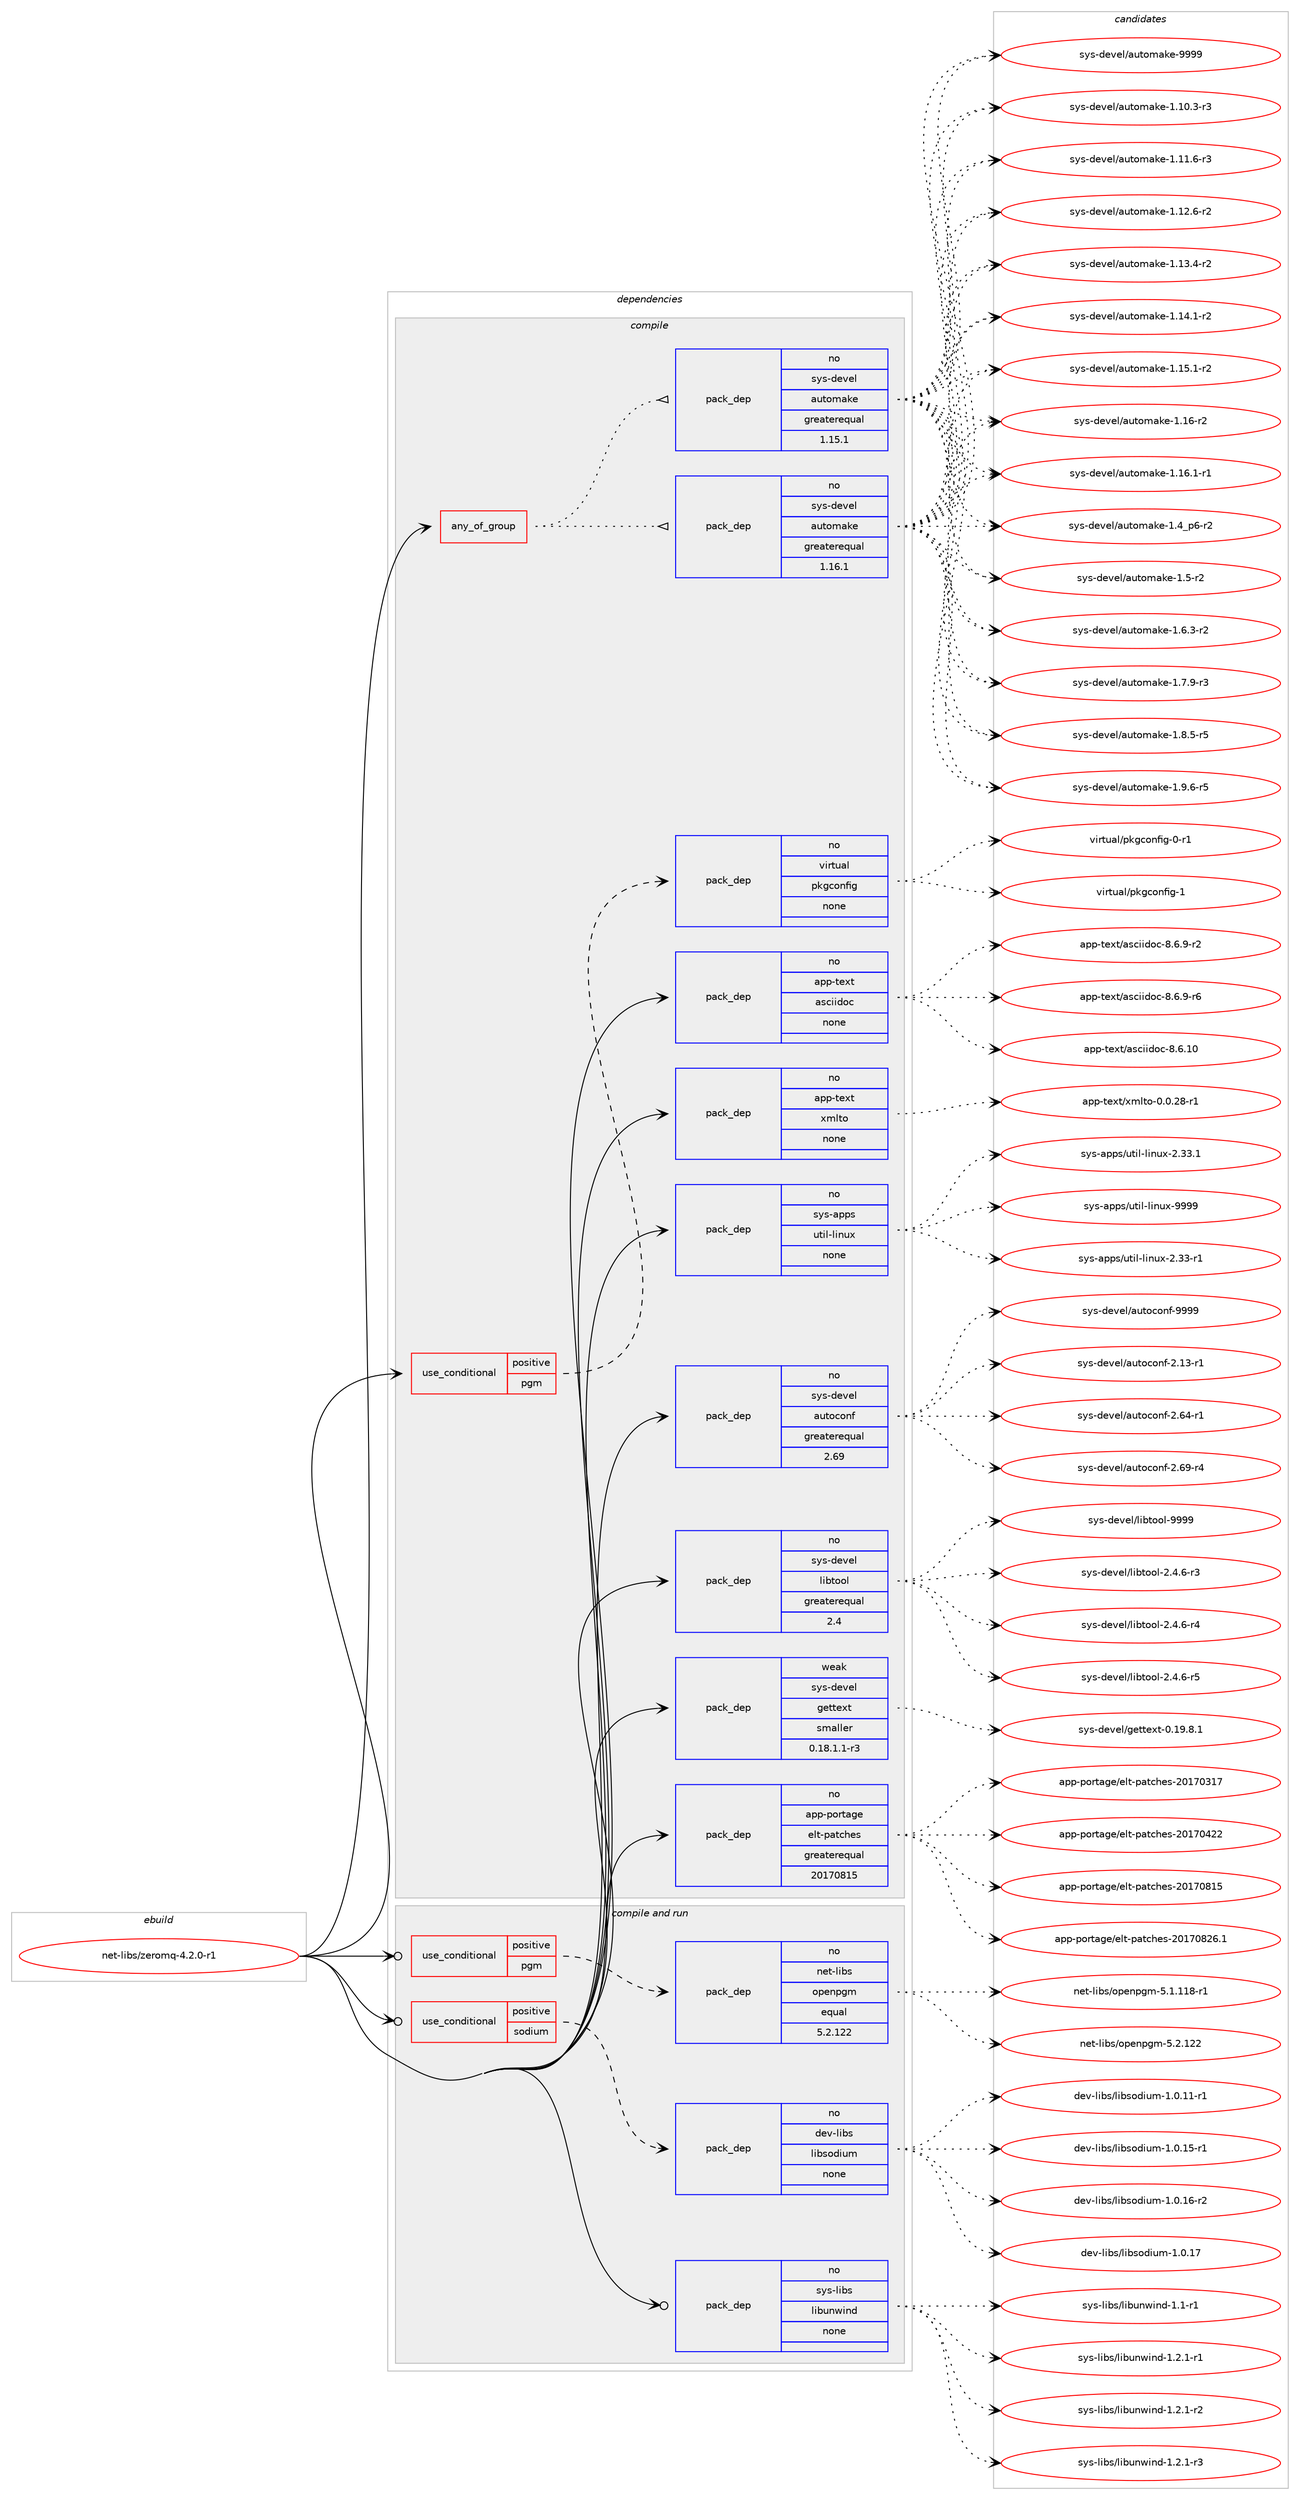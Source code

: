 digraph prolog {

# *************
# Graph options
# *************

newrank=true;
concentrate=true;
compound=true;
graph [rankdir=LR,fontname=Helvetica,fontsize=10,ranksep=1.5];#, ranksep=2.5, nodesep=0.2];
edge  [arrowhead=vee];
node  [fontname=Helvetica,fontsize=10];

# **********
# The ebuild
# **********

subgraph cluster_leftcol {
color=gray;
rank=same;
label=<<i>ebuild</i>>;
id [label="net-libs/zeromq-4.2.0-r1", color=red, width=4, href="../net-libs/zeromq-4.2.0-r1.svg"];
}

# ****************
# The dependencies
# ****************

subgraph cluster_midcol {
color=gray;
label=<<i>dependencies</i>>;
subgraph cluster_compile {
fillcolor="#eeeeee";
style=filled;
label=<<i>compile</i>>;
subgraph any26229 {
dependency1662692 [label=<<TABLE BORDER="0" CELLBORDER="1" CELLSPACING="0" CELLPADDING="4"><TR><TD CELLPADDING="10">any_of_group</TD></TR></TABLE>>, shape=none, color=red];subgraph pack1188719 {
dependency1662693 [label=<<TABLE BORDER="0" CELLBORDER="1" CELLSPACING="0" CELLPADDING="4" WIDTH="220"><TR><TD ROWSPAN="6" CELLPADDING="30">pack_dep</TD></TR><TR><TD WIDTH="110">no</TD></TR><TR><TD>sys-devel</TD></TR><TR><TD>automake</TD></TR><TR><TD>greaterequal</TD></TR><TR><TD>1.16.1</TD></TR></TABLE>>, shape=none, color=blue];
}
dependency1662692:e -> dependency1662693:w [weight=20,style="dotted",arrowhead="oinv"];
subgraph pack1188720 {
dependency1662694 [label=<<TABLE BORDER="0" CELLBORDER="1" CELLSPACING="0" CELLPADDING="4" WIDTH="220"><TR><TD ROWSPAN="6" CELLPADDING="30">pack_dep</TD></TR><TR><TD WIDTH="110">no</TD></TR><TR><TD>sys-devel</TD></TR><TR><TD>automake</TD></TR><TR><TD>greaterequal</TD></TR><TR><TD>1.15.1</TD></TR></TABLE>>, shape=none, color=blue];
}
dependency1662692:e -> dependency1662694:w [weight=20,style="dotted",arrowhead="oinv"];
}
id:e -> dependency1662692:w [weight=20,style="solid",arrowhead="vee"];
subgraph cond446956 {
dependency1662695 [label=<<TABLE BORDER="0" CELLBORDER="1" CELLSPACING="0" CELLPADDING="4"><TR><TD ROWSPAN="3" CELLPADDING="10">use_conditional</TD></TR><TR><TD>positive</TD></TR><TR><TD>pgm</TD></TR></TABLE>>, shape=none, color=red];
subgraph pack1188721 {
dependency1662696 [label=<<TABLE BORDER="0" CELLBORDER="1" CELLSPACING="0" CELLPADDING="4" WIDTH="220"><TR><TD ROWSPAN="6" CELLPADDING="30">pack_dep</TD></TR><TR><TD WIDTH="110">no</TD></TR><TR><TD>virtual</TD></TR><TR><TD>pkgconfig</TD></TR><TR><TD>none</TD></TR><TR><TD></TD></TR></TABLE>>, shape=none, color=blue];
}
dependency1662695:e -> dependency1662696:w [weight=20,style="dashed",arrowhead="vee"];
}
id:e -> dependency1662695:w [weight=20,style="solid",arrowhead="vee"];
subgraph pack1188722 {
dependency1662697 [label=<<TABLE BORDER="0" CELLBORDER="1" CELLSPACING="0" CELLPADDING="4" WIDTH="220"><TR><TD ROWSPAN="6" CELLPADDING="30">pack_dep</TD></TR><TR><TD WIDTH="110">no</TD></TR><TR><TD>app-portage</TD></TR><TR><TD>elt-patches</TD></TR><TR><TD>greaterequal</TD></TR><TR><TD>20170815</TD></TR></TABLE>>, shape=none, color=blue];
}
id:e -> dependency1662697:w [weight=20,style="solid",arrowhead="vee"];
subgraph pack1188723 {
dependency1662698 [label=<<TABLE BORDER="0" CELLBORDER="1" CELLSPACING="0" CELLPADDING="4" WIDTH="220"><TR><TD ROWSPAN="6" CELLPADDING="30">pack_dep</TD></TR><TR><TD WIDTH="110">no</TD></TR><TR><TD>app-text</TD></TR><TR><TD>asciidoc</TD></TR><TR><TD>none</TD></TR><TR><TD></TD></TR></TABLE>>, shape=none, color=blue];
}
id:e -> dependency1662698:w [weight=20,style="solid",arrowhead="vee"];
subgraph pack1188724 {
dependency1662699 [label=<<TABLE BORDER="0" CELLBORDER="1" CELLSPACING="0" CELLPADDING="4" WIDTH="220"><TR><TD ROWSPAN="6" CELLPADDING="30">pack_dep</TD></TR><TR><TD WIDTH="110">no</TD></TR><TR><TD>app-text</TD></TR><TR><TD>xmlto</TD></TR><TR><TD>none</TD></TR><TR><TD></TD></TR></TABLE>>, shape=none, color=blue];
}
id:e -> dependency1662699:w [weight=20,style="solid",arrowhead="vee"];
subgraph pack1188725 {
dependency1662700 [label=<<TABLE BORDER="0" CELLBORDER="1" CELLSPACING="0" CELLPADDING="4" WIDTH="220"><TR><TD ROWSPAN="6" CELLPADDING="30">pack_dep</TD></TR><TR><TD WIDTH="110">no</TD></TR><TR><TD>sys-apps</TD></TR><TR><TD>util-linux</TD></TR><TR><TD>none</TD></TR><TR><TD></TD></TR></TABLE>>, shape=none, color=blue];
}
id:e -> dependency1662700:w [weight=20,style="solid",arrowhead="vee"];
subgraph pack1188726 {
dependency1662701 [label=<<TABLE BORDER="0" CELLBORDER="1" CELLSPACING="0" CELLPADDING="4" WIDTH="220"><TR><TD ROWSPAN="6" CELLPADDING="30">pack_dep</TD></TR><TR><TD WIDTH="110">no</TD></TR><TR><TD>sys-devel</TD></TR><TR><TD>autoconf</TD></TR><TR><TD>greaterequal</TD></TR><TR><TD>2.69</TD></TR></TABLE>>, shape=none, color=blue];
}
id:e -> dependency1662701:w [weight=20,style="solid",arrowhead="vee"];
subgraph pack1188727 {
dependency1662702 [label=<<TABLE BORDER="0" CELLBORDER="1" CELLSPACING="0" CELLPADDING="4" WIDTH="220"><TR><TD ROWSPAN="6" CELLPADDING="30">pack_dep</TD></TR><TR><TD WIDTH="110">no</TD></TR><TR><TD>sys-devel</TD></TR><TR><TD>libtool</TD></TR><TR><TD>greaterequal</TD></TR><TR><TD>2.4</TD></TR></TABLE>>, shape=none, color=blue];
}
id:e -> dependency1662702:w [weight=20,style="solid",arrowhead="vee"];
subgraph pack1188728 {
dependency1662703 [label=<<TABLE BORDER="0" CELLBORDER="1" CELLSPACING="0" CELLPADDING="4" WIDTH="220"><TR><TD ROWSPAN="6" CELLPADDING="30">pack_dep</TD></TR><TR><TD WIDTH="110">weak</TD></TR><TR><TD>sys-devel</TD></TR><TR><TD>gettext</TD></TR><TR><TD>smaller</TD></TR><TR><TD>0.18.1.1-r3</TD></TR></TABLE>>, shape=none, color=blue];
}
id:e -> dependency1662703:w [weight=20,style="solid",arrowhead="vee"];
}
subgraph cluster_compileandrun {
fillcolor="#eeeeee";
style=filled;
label=<<i>compile and run</i>>;
subgraph cond446957 {
dependency1662704 [label=<<TABLE BORDER="0" CELLBORDER="1" CELLSPACING="0" CELLPADDING="4"><TR><TD ROWSPAN="3" CELLPADDING="10">use_conditional</TD></TR><TR><TD>positive</TD></TR><TR><TD>pgm</TD></TR></TABLE>>, shape=none, color=red];
subgraph pack1188729 {
dependency1662705 [label=<<TABLE BORDER="0" CELLBORDER="1" CELLSPACING="0" CELLPADDING="4" WIDTH="220"><TR><TD ROWSPAN="6" CELLPADDING="30">pack_dep</TD></TR><TR><TD WIDTH="110">no</TD></TR><TR><TD>net-libs</TD></TR><TR><TD>openpgm</TD></TR><TR><TD>equal</TD></TR><TR><TD>5.2.122</TD></TR></TABLE>>, shape=none, color=blue];
}
dependency1662704:e -> dependency1662705:w [weight=20,style="dashed",arrowhead="vee"];
}
id:e -> dependency1662704:w [weight=20,style="solid",arrowhead="odotvee"];
subgraph cond446958 {
dependency1662706 [label=<<TABLE BORDER="0" CELLBORDER="1" CELLSPACING="0" CELLPADDING="4"><TR><TD ROWSPAN="3" CELLPADDING="10">use_conditional</TD></TR><TR><TD>positive</TD></TR><TR><TD>sodium</TD></TR></TABLE>>, shape=none, color=red];
subgraph pack1188730 {
dependency1662707 [label=<<TABLE BORDER="0" CELLBORDER="1" CELLSPACING="0" CELLPADDING="4" WIDTH="220"><TR><TD ROWSPAN="6" CELLPADDING="30">pack_dep</TD></TR><TR><TD WIDTH="110">no</TD></TR><TR><TD>dev-libs</TD></TR><TR><TD>libsodium</TD></TR><TR><TD>none</TD></TR><TR><TD></TD></TR></TABLE>>, shape=none, color=blue];
}
dependency1662706:e -> dependency1662707:w [weight=20,style="dashed",arrowhead="vee"];
}
id:e -> dependency1662706:w [weight=20,style="solid",arrowhead="odotvee"];
subgraph pack1188731 {
dependency1662708 [label=<<TABLE BORDER="0" CELLBORDER="1" CELLSPACING="0" CELLPADDING="4" WIDTH="220"><TR><TD ROWSPAN="6" CELLPADDING="30">pack_dep</TD></TR><TR><TD WIDTH="110">no</TD></TR><TR><TD>sys-libs</TD></TR><TR><TD>libunwind</TD></TR><TR><TD>none</TD></TR><TR><TD></TD></TR></TABLE>>, shape=none, color=blue];
}
id:e -> dependency1662708:w [weight=20,style="solid",arrowhead="odotvee"];
}
subgraph cluster_run {
fillcolor="#eeeeee";
style=filled;
label=<<i>run</i>>;
}
}

# **************
# The candidates
# **************

subgraph cluster_choices {
rank=same;
color=gray;
label=<<i>candidates</i>>;

subgraph choice1188719 {
color=black;
nodesep=1;
choice11512111545100101118101108479711711611110997107101454946494846514511451 [label="sys-devel/automake-1.10.3-r3", color=red, width=4,href="../sys-devel/automake-1.10.3-r3.svg"];
choice11512111545100101118101108479711711611110997107101454946494946544511451 [label="sys-devel/automake-1.11.6-r3", color=red, width=4,href="../sys-devel/automake-1.11.6-r3.svg"];
choice11512111545100101118101108479711711611110997107101454946495046544511450 [label="sys-devel/automake-1.12.6-r2", color=red, width=4,href="../sys-devel/automake-1.12.6-r2.svg"];
choice11512111545100101118101108479711711611110997107101454946495146524511450 [label="sys-devel/automake-1.13.4-r2", color=red, width=4,href="../sys-devel/automake-1.13.4-r2.svg"];
choice11512111545100101118101108479711711611110997107101454946495246494511450 [label="sys-devel/automake-1.14.1-r2", color=red, width=4,href="../sys-devel/automake-1.14.1-r2.svg"];
choice11512111545100101118101108479711711611110997107101454946495346494511450 [label="sys-devel/automake-1.15.1-r2", color=red, width=4,href="../sys-devel/automake-1.15.1-r2.svg"];
choice1151211154510010111810110847971171161111099710710145494649544511450 [label="sys-devel/automake-1.16-r2", color=red, width=4,href="../sys-devel/automake-1.16-r2.svg"];
choice11512111545100101118101108479711711611110997107101454946495446494511449 [label="sys-devel/automake-1.16.1-r1", color=red, width=4,href="../sys-devel/automake-1.16.1-r1.svg"];
choice115121115451001011181011084797117116111109971071014549465295112544511450 [label="sys-devel/automake-1.4_p6-r2", color=red, width=4,href="../sys-devel/automake-1.4_p6-r2.svg"];
choice11512111545100101118101108479711711611110997107101454946534511450 [label="sys-devel/automake-1.5-r2", color=red, width=4,href="../sys-devel/automake-1.5-r2.svg"];
choice115121115451001011181011084797117116111109971071014549465446514511450 [label="sys-devel/automake-1.6.3-r2", color=red, width=4,href="../sys-devel/automake-1.6.3-r2.svg"];
choice115121115451001011181011084797117116111109971071014549465546574511451 [label="sys-devel/automake-1.7.9-r3", color=red, width=4,href="../sys-devel/automake-1.7.9-r3.svg"];
choice115121115451001011181011084797117116111109971071014549465646534511453 [label="sys-devel/automake-1.8.5-r5", color=red, width=4,href="../sys-devel/automake-1.8.5-r5.svg"];
choice115121115451001011181011084797117116111109971071014549465746544511453 [label="sys-devel/automake-1.9.6-r5", color=red, width=4,href="../sys-devel/automake-1.9.6-r5.svg"];
choice115121115451001011181011084797117116111109971071014557575757 [label="sys-devel/automake-9999", color=red, width=4,href="../sys-devel/automake-9999.svg"];
dependency1662693:e -> choice11512111545100101118101108479711711611110997107101454946494846514511451:w [style=dotted,weight="100"];
dependency1662693:e -> choice11512111545100101118101108479711711611110997107101454946494946544511451:w [style=dotted,weight="100"];
dependency1662693:e -> choice11512111545100101118101108479711711611110997107101454946495046544511450:w [style=dotted,weight="100"];
dependency1662693:e -> choice11512111545100101118101108479711711611110997107101454946495146524511450:w [style=dotted,weight="100"];
dependency1662693:e -> choice11512111545100101118101108479711711611110997107101454946495246494511450:w [style=dotted,weight="100"];
dependency1662693:e -> choice11512111545100101118101108479711711611110997107101454946495346494511450:w [style=dotted,weight="100"];
dependency1662693:e -> choice1151211154510010111810110847971171161111099710710145494649544511450:w [style=dotted,weight="100"];
dependency1662693:e -> choice11512111545100101118101108479711711611110997107101454946495446494511449:w [style=dotted,weight="100"];
dependency1662693:e -> choice115121115451001011181011084797117116111109971071014549465295112544511450:w [style=dotted,weight="100"];
dependency1662693:e -> choice11512111545100101118101108479711711611110997107101454946534511450:w [style=dotted,weight="100"];
dependency1662693:e -> choice115121115451001011181011084797117116111109971071014549465446514511450:w [style=dotted,weight="100"];
dependency1662693:e -> choice115121115451001011181011084797117116111109971071014549465546574511451:w [style=dotted,weight="100"];
dependency1662693:e -> choice115121115451001011181011084797117116111109971071014549465646534511453:w [style=dotted,weight="100"];
dependency1662693:e -> choice115121115451001011181011084797117116111109971071014549465746544511453:w [style=dotted,weight="100"];
dependency1662693:e -> choice115121115451001011181011084797117116111109971071014557575757:w [style=dotted,weight="100"];
}
subgraph choice1188720 {
color=black;
nodesep=1;
choice11512111545100101118101108479711711611110997107101454946494846514511451 [label="sys-devel/automake-1.10.3-r3", color=red, width=4,href="../sys-devel/automake-1.10.3-r3.svg"];
choice11512111545100101118101108479711711611110997107101454946494946544511451 [label="sys-devel/automake-1.11.6-r3", color=red, width=4,href="../sys-devel/automake-1.11.6-r3.svg"];
choice11512111545100101118101108479711711611110997107101454946495046544511450 [label="sys-devel/automake-1.12.6-r2", color=red, width=4,href="../sys-devel/automake-1.12.6-r2.svg"];
choice11512111545100101118101108479711711611110997107101454946495146524511450 [label="sys-devel/automake-1.13.4-r2", color=red, width=4,href="../sys-devel/automake-1.13.4-r2.svg"];
choice11512111545100101118101108479711711611110997107101454946495246494511450 [label="sys-devel/automake-1.14.1-r2", color=red, width=4,href="../sys-devel/automake-1.14.1-r2.svg"];
choice11512111545100101118101108479711711611110997107101454946495346494511450 [label="sys-devel/automake-1.15.1-r2", color=red, width=4,href="../sys-devel/automake-1.15.1-r2.svg"];
choice1151211154510010111810110847971171161111099710710145494649544511450 [label="sys-devel/automake-1.16-r2", color=red, width=4,href="../sys-devel/automake-1.16-r2.svg"];
choice11512111545100101118101108479711711611110997107101454946495446494511449 [label="sys-devel/automake-1.16.1-r1", color=red, width=4,href="../sys-devel/automake-1.16.1-r1.svg"];
choice115121115451001011181011084797117116111109971071014549465295112544511450 [label="sys-devel/automake-1.4_p6-r2", color=red, width=4,href="../sys-devel/automake-1.4_p6-r2.svg"];
choice11512111545100101118101108479711711611110997107101454946534511450 [label="sys-devel/automake-1.5-r2", color=red, width=4,href="../sys-devel/automake-1.5-r2.svg"];
choice115121115451001011181011084797117116111109971071014549465446514511450 [label="sys-devel/automake-1.6.3-r2", color=red, width=4,href="../sys-devel/automake-1.6.3-r2.svg"];
choice115121115451001011181011084797117116111109971071014549465546574511451 [label="sys-devel/automake-1.7.9-r3", color=red, width=4,href="../sys-devel/automake-1.7.9-r3.svg"];
choice115121115451001011181011084797117116111109971071014549465646534511453 [label="sys-devel/automake-1.8.5-r5", color=red, width=4,href="../sys-devel/automake-1.8.5-r5.svg"];
choice115121115451001011181011084797117116111109971071014549465746544511453 [label="sys-devel/automake-1.9.6-r5", color=red, width=4,href="../sys-devel/automake-1.9.6-r5.svg"];
choice115121115451001011181011084797117116111109971071014557575757 [label="sys-devel/automake-9999", color=red, width=4,href="../sys-devel/automake-9999.svg"];
dependency1662694:e -> choice11512111545100101118101108479711711611110997107101454946494846514511451:w [style=dotted,weight="100"];
dependency1662694:e -> choice11512111545100101118101108479711711611110997107101454946494946544511451:w [style=dotted,weight="100"];
dependency1662694:e -> choice11512111545100101118101108479711711611110997107101454946495046544511450:w [style=dotted,weight="100"];
dependency1662694:e -> choice11512111545100101118101108479711711611110997107101454946495146524511450:w [style=dotted,weight="100"];
dependency1662694:e -> choice11512111545100101118101108479711711611110997107101454946495246494511450:w [style=dotted,weight="100"];
dependency1662694:e -> choice11512111545100101118101108479711711611110997107101454946495346494511450:w [style=dotted,weight="100"];
dependency1662694:e -> choice1151211154510010111810110847971171161111099710710145494649544511450:w [style=dotted,weight="100"];
dependency1662694:e -> choice11512111545100101118101108479711711611110997107101454946495446494511449:w [style=dotted,weight="100"];
dependency1662694:e -> choice115121115451001011181011084797117116111109971071014549465295112544511450:w [style=dotted,weight="100"];
dependency1662694:e -> choice11512111545100101118101108479711711611110997107101454946534511450:w [style=dotted,weight="100"];
dependency1662694:e -> choice115121115451001011181011084797117116111109971071014549465446514511450:w [style=dotted,weight="100"];
dependency1662694:e -> choice115121115451001011181011084797117116111109971071014549465546574511451:w [style=dotted,weight="100"];
dependency1662694:e -> choice115121115451001011181011084797117116111109971071014549465646534511453:w [style=dotted,weight="100"];
dependency1662694:e -> choice115121115451001011181011084797117116111109971071014549465746544511453:w [style=dotted,weight="100"];
dependency1662694:e -> choice115121115451001011181011084797117116111109971071014557575757:w [style=dotted,weight="100"];
}
subgraph choice1188721 {
color=black;
nodesep=1;
choice11810511411611797108471121071039911111010210510345484511449 [label="virtual/pkgconfig-0-r1", color=red, width=4,href="../virtual/pkgconfig-0-r1.svg"];
choice1181051141161179710847112107103991111101021051034549 [label="virtual/pkgconfig-1", color=red, width=4,href="../virtual/pkgconfig-1.svg"];
dependency1662696:e -> choice11810511411611797108471121071039911111010210510345484511449:w [style=dotted,weight="100"];
dependency1662696:e -> choice1181051141161179710847112107103991111101021051034549:w [style=dotted,weight="100"];
}
subgraph choice1188722 {
color=black;
nodesep=1;
choice97112112451121111141169710310147101108116451129711699104101115455048495548514955 [label="app-portage/elt-patches-20170317", color=red, width=4,href="../app-portage/elt-patches-20170317.svg"];
choice97112112451121111141169710310147101108116451129711699104101115455048495548525050 [label="app-portage/elt-patches-20170422", color=red, width=4,href="../app-portage/elt-patches-20170422.svg"];
choice97112112451121111141169710310147101108116451129711699104101115455048495548564953 [label="app-portage/elt-patches-20170815", color=red, width=4,href="../app-portage/elt-patches-20170815.svg"];
choice971121124511211111411697103101471011081164511297116991041011154550484955485650544649 [label="app-portage/elt-patches-20170826.1", color=red, width=4,href="../app-portage/elt-patches-20170826.1.svg"];
dependency1662697:e -> choice97112112451121111141169710310147101108116451129711699104101115455048495548514955:w [style=dotted,weight="100"];
dependency1662697:e -> choice97112112451121111141169710310147101108116451129711699104101115455048495548525050:w [style=dotted,weight="100"];
dependency1662697:e -> choice97112112451121111141169710310147101108116451129711699104101115455048495548564953:w [style=dotted,weight="100"];
dependency1662697:e -> choice971121124511211111411697103101471011081164511297116991041011154550484955485650544649:w [style=dotted,weight="100"];
}
subgraph choice1188723 {
color=black;
nodesep=1;
choice97112112451161011201164797115991051051001119945564654464948 [label="app-text/asciidoc-8.6.10", color=red, width=4,href="../app-text/asciidoc-8.6.10.svg"];
choice9711211245116101120116479711599105105100111994556465446574511450 [label="app-text/asciidoc-8.6.9-r2", color=red, width=4,href="../app-text/asciidoc-8.6.9-r2.svg"];
choice9711211245116101120116479711599105105100111994556465446574511454 [label="app-text/asciidoc-8.6.9-r6", color=red, width=4,href="../app-text/asciidoc-8.6.9-r6.svg"];
dependency1662698:e -> choice97112112451161011201164797115991051051001119945564654464948:w [style=dotted,weight="100"];
dependency1662698:e -> choice9711211245116101120116479711599105105100111994556465446574511450:w [style=dotted,weight="100"];
dependency1662698:e -> choice9711211245116101120116479711599105105100111994556465446574511454:w [style=dotted,weight="100"];
}
subgraph choice1188724 {
color=black;
nodesep=1;
choice971121124511610112011647120109108116111454846484650564511449 [label="app-text/xmlto-0.0.28-r1", color=red, width=4,href="../app-text/xmlto-0.0.28-r1.svg"];
dependency1662699:e -> choice971121124511610112011647120109108116111454846484650564511449:w [style=dotted,weight="100"];
}
subgraph choice1188725 {
color=black;
nodesep=1;
choice1151211154597112112115471171161051084510810511011712045504651514511449 [label="sys-apps/util-linux-2.33-r1", color=red, width=4,href="../sys-apps/util-linux-2.33-r1.svg"];
choice1151211154597112112115471171161051084510810511011712045504651514649 [label="sys-apps/util-linux-2.33.1", color=red, width=4,href="../sys-apps/util-linux-2.33.1.svg"];
choice115121115459711211211547117116105108451081051101171204557575757 [label="sys-apps/util-linux-9999", color=red, width=4,href="../sys-apps/util-linux-9999.svg"];
dependency1662700:e -> choice1151211154597112112115471171161051084510810511011712045504651514511449:w [style=dotted,weight="100"];
dependency1662700:e -> choice1151211154597112112115471171161051084510810511011712045504651514649:w [style=dotted,weight="100"];
dependency1662700:e -> choice115121115459711211211547117116105108451081051101171204557575757:w [style=dotted,weight="100"];
}
subgraph choice1188726 {
color=black;
nodesep=1;
choice1151211154510010111810110847971171161119911111010245504649514511449 [label="sys-devel/autoconf-2.13-r1", color=red, width=4,href="../sys-devel/autoconf-2.13-r1.svg"];
choice1151211154510010111810110847971171161119911111010245504654524511449 [label="sys-devel/autoconf-2.64-r1", color=red, width=4,href="../sys-devel/autoconf-2.64-r1.svg"];
choice1151211154510010111810110847971171161119911111010245504654574511452 [label="sys-devel/autoconf-2.69-r4", color=red, width=4,href="../sys-devel/autoconf-2.69-r4.svg"];
choice115121115451001011181011084797117116111991111101024557575757 [label="sys-devel/autoconf-9999", color=red, width=4,href="../sys-devel/autoconf-9999.svg"];
dependency1662701:e -> choice1151211154510010111810110847971171161119911111010245504649514511449:w [style=dotted,weight="100"];
dependency1662701:e -> choice1151211154510010111810110847971171161119911111010245504654524511449:w [style=dotted,weight="100"];
dependency1662701:e -> choice1151211154510010111810110847971171161119911111010245504654574511452:w [style=dotted,weight="100"];
dependency1662701:e -> choice115121115451001011181011084797117116111991111101024557575757:w [style=dotted,weight="100"];
}
subgraph choice1188727 {
color=black;
nodesep=1;
choice1151211154510010111810110847108105981161111111084550465246544511451 [label="sys-devel/libtool-2.4.6-r3", color=red, width=4,href="../sys-devel/libtool-2.4.6-r3.svg"];
choice1151211154510010111810110847108105981161111111084550465246544511452 [label="sys-devel/libtool-2.4.6-r4", color=red, width=4,href="../sys-devel/libtool-2.4.6-r4.svg"];
choice1151211154510010111810110847108105981161111111084550465246544511453 [label="sys-devel/libtool-2.4.6-r5", color=red, width=4,href="../sys-devel/libtool-2.4.6-r5.svg"];
choice1151211154510010111810110847108105981161111111084557575757 [label="sys-devel/libtool-9999", color=red, width=4,href="../sys-devel/libtool-9999.svg"];
dependency1662702:e -> choice1151211154510010111810110847108105981161111111084550465246544511451:w [style=dotted,weight="100"];
dependency1662702:e -> choice1151211154510010111810110847108105981161111111084550465246544511452:w [style=dotted,weight="100"];
dependency1662702:e -> choice1151211154510010111810110847108105981161111111084550465246544511453:w [style=dotted,weight="100"];
dependency1662702:e -> choice1151211154510010111810110847108105981161111111084557575757:w [style=dotted,weight="100"];
}
subgraph choice1188728 {
color=black;
nodesep=1;
choice1151211154510010111810110847103101116116101120116454846495746564649 [label="sys-devel/gettext-0.19.8.1", color=red, width=4,href="../sys-devel/gettext-0.19.8.1.svg"];
dependency1662703:e -> choice1151211154510010111810110847103101116116101120116454846495746564649:w [style=dotted,weight="100"];
}
subgraph choice1188729 {
color=black;
nodesep=1;
choice11010111645108105981154711111210111011210310945534649464949564511449 [label="net-libs/openpgm-5.1.118-r1", color=red, width=4,href="../net-libs/openpgm-5.1.118-r1.svg"];
choice1101011164510810598115471111121011101121031094553465046495050 [label="net-libs/openpgm-5.2.122", color=red, width=4,href="../net-libs/openpgm-5.2.122.svg"];
dependency1662705:e -> choice11010111645108105981154711111210111011210310945534649464949564511449:w [style=dotted,weight="100"];
dependency1662705:e -> choice1101011164510810598115471111121011101121031094553465046495050:w [style=dotted,weight="100"];
}
subgraph choice1188730 {
color=black;
nodesep=1;
choice10010111845108105981154710810598115111100105117109454946484649494511449 [label="dev-libs/libsodium-1.0.11-r1", color=red, width=4,href="../dev-libs/libsodium-1.0.11-r1.svg"];
choice10010111845108105981154710810598115111100105117109454946484649534511449 [label="dev-libs/libsodium-1.0.15-r1", color=red, width=4,href="../dev-libs/libsodium-1.0.15-r1.svg"];
choice10010111845108105981154710810598115111100105117109454946484649544511450 [label="dev-libs/libsodium-1.0.16-r2", color=red, width=4,href="../dev-libs/libsodium-1.0.16-r2.svg"];
choice1001011184510810598115471081059811511110010511710945494648464955 [label="dev-libs/libsodium-1.0.17", color=red, width=4,href="../dev-libs/libsodium-1.0.17.svg"];
dependency1662707:e -> choice10010111845108105981154710810598115111100105117109454946484649494511449:w [style=dotted,weight="100"];
dependency1662707:e -> choice10010111845108105981154710810598115111100105117109454946484649534511449:w [style=dotted,weight="100"];
dependency1662707:e -> choice10010111845108105981154710810598115111100105117109454946484649544511450:w [style=dotted,weight="100"];
dependency1662707:e -> choice1001011184510810598115471081059811511110010511710945494648464955:w [style=dotted,weight="100"];
}
subgraph choice1188731 {
color=black;
nodesep=1;
choice11512111545108105981154710810598117110119105110100454946494511449 [label="sys-libs/libunwind-1.1-r1", color=red, width=4,href="../sys-libs/libunwind-1.1-r1.svg"];
choice115121115451081059811547108105981171101191051101004549465046494511449 [label="sys-libs/libunwind-1.2.1-r1", color=red, width=4,href="../sys-libs/libunwind-1.2.1-r1.svg"];
choice115121115451081059811547108105981171101191051101004549465046494511450 [label="sys-libs/libunwind-1.2.1-r2", color=red, width=4,href="../sys-libs/libunwind-1.2.1-r2.svg"];
choice115121115451081059811547108105981171101191051101004549465046494511451 [label="sys-libs/libunwind-1.2.1-r3", color=red, width=4,href="../sys-libs/libunwind-1.2.1-r3.svg"];
dependency1662708:e -> choice11512111545108105981154710810598117110119105110100454946494511449:w [style=dotted,weight="100"];
dependency1662708:e -> choice115121115451081059811547108105981171101191051101004549465046494511449:w [style=dotted,weight="100"];
dependency1662708:e -> choice115121115451081059811547108105981171101191051101004549465046494511450:w [style=dotted,weight="100"];
dependency1662708:e -> choice115121115451081059811547108105981171101191051101004549465046494511451:w [style=dotted,weight="100"];
}
}

}
